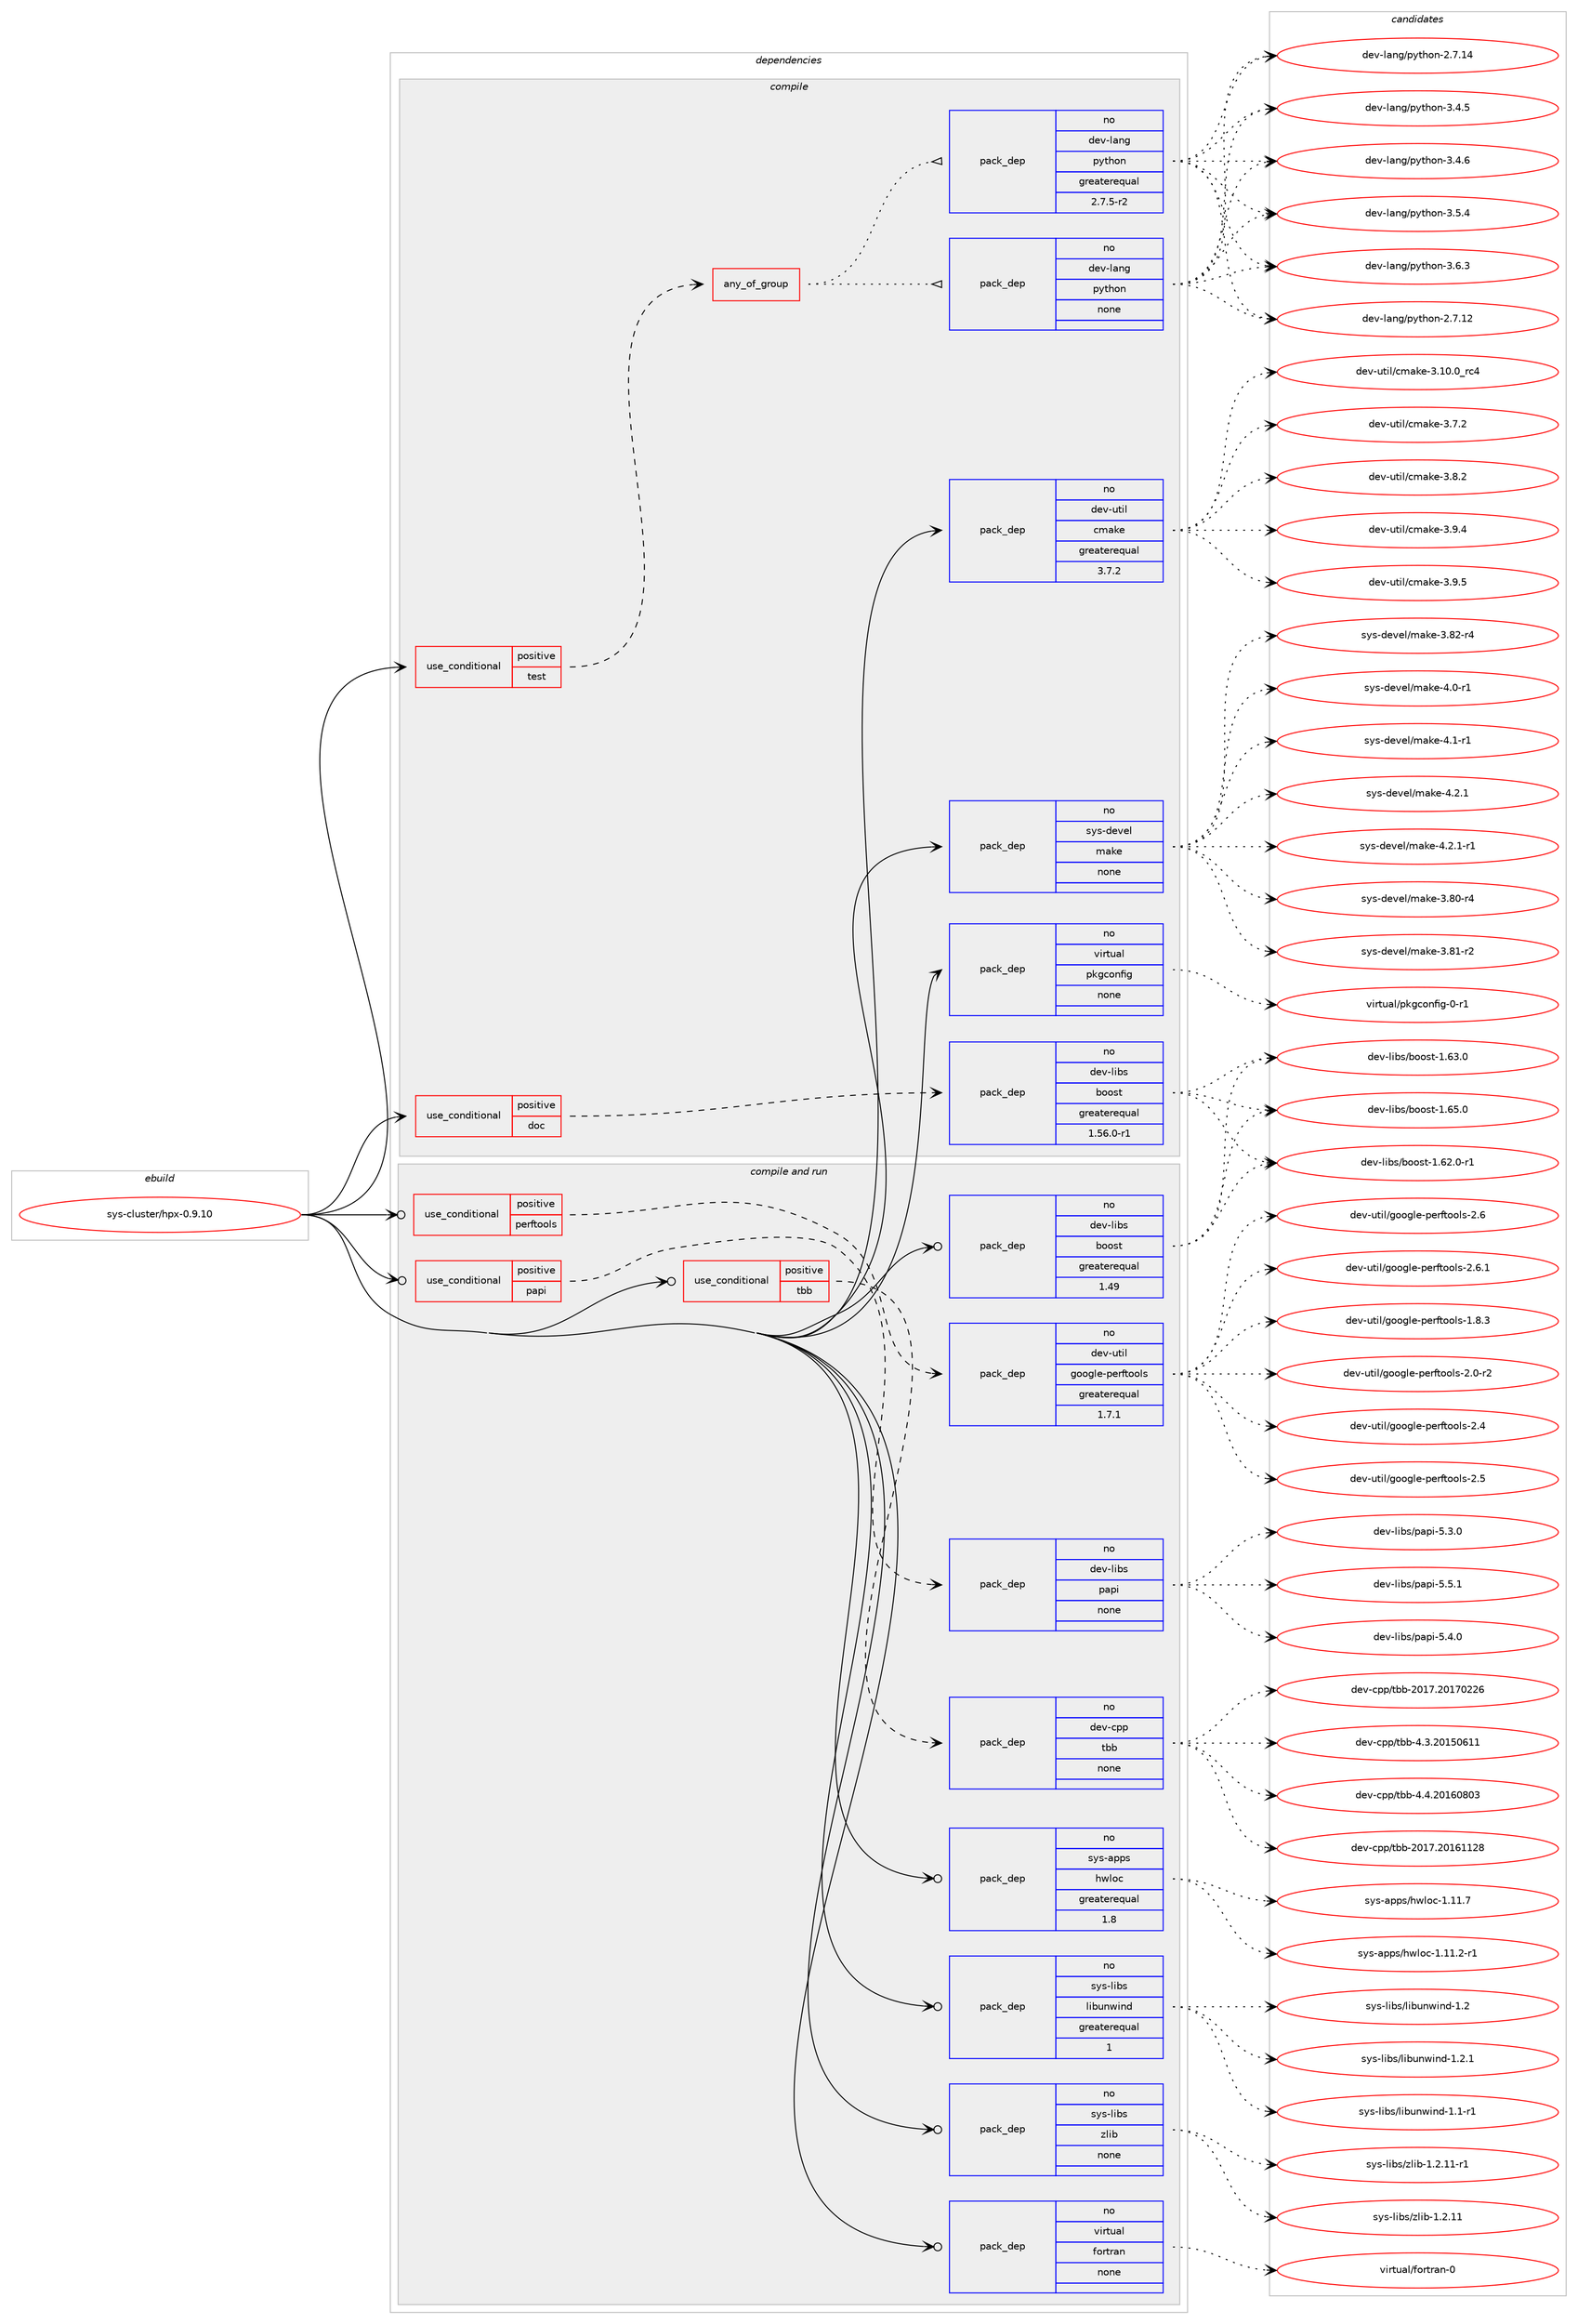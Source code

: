 digraph prolog {

# *************
# Graph options
# *************

newrank=true;
concentrate=true;
compound=true;
graph [rankdir=LR,fontname=Helvetica,fontsize=10,ranksep=1.5];#, ranksep=2.5, nodesep=0.2];
edge  [arrowhead=vee];
node  [fontname=Helvetica,fontsize=10];

# **********
# The ebuild
# **********

subgraph cluster_leftcol {
color=gray;
rank=same;
label=<<i>ebuild</i>>;
id [label="sys-cluster/hpx-0.9.10", color=red, width=4, href="../sys-cluster/hpx-0.9.10.svg"];
}

# ****************
# The dependencies
# ****************

subgraph cluster_midcol {
color=gray;
label=<<i>dependencies</i>>;
subgraph cluster_compile {
fillcolor="#eeeeee";
style=filled;
label=<<i>compile</i>>;
subgraph cond115357 {
dependency480331 [label=<<TABLE BORDER="0" CELLBORDER="1" CELLSPACING="0" CELLPADDING="4"><TR><TD ROWSPAN="3" CELLPADDING="10">use_conditional</TD></TR><TR><TD>positive</TD></TR><TR><TD>doc</TD></TR></TABLE>>, shape=none, color=red];
subgraph pack356583 {
dependency480332 [label=<<TABLE BORDER="0" CELLBORDER="1" CELLSPACING="0" CELLPADDING="4" WIDTH="220"><TR><TD ROWSPAN="6" CELLPADDING="30">pack_dep</TD></TR><TR><TD WIDTH="110">no</TD></TR><TR><TD>dev-libs</TD></TR><TR><TD>boost</TD></TR><TR><TD>greaterequal</TD></TR><TR><TD>1.56.0-r1</TD></TR></TABLE>>, shape=none, color=blue];
}
dependency480331:e -> dependency480332:w [weight=20,style="dashed",arrowhead="vee"];
}
id:e -> dependency480331:w [weight=20,style="solid",arrowhead="vee"];
subgraph cond115358 {
dependency480333 [label=<<TABLE BORDER="0" CELLBORDER="1" CELLSPACING="0" CELLPADDING="4"><TR><TD ROWSPAN="3" CELLPADDING="10">use_conditional</TD></TR><TR><TD>positive</TD></TR><TR><TD>test</TD></TR></TABLE>>, shape=none, color=red];
subgraph any8108 {
dependency480334 [label=<<TABLE BORDER="0" CELLBORDER="1" CELLSPACING="0" CELLPADDING="4"><TR><TD CELLPADDING="10">any_of_group</TD></TR></TABLE>>, shape=none, color=red];subgraph pack356584 {
dependency480335 [label=<<TABLE BORDER="0" CELLBORDER="1" CELLSPACING="0" CELLPADDING="4" WIDTH="220"><TR><TD ROWSPAN="6" CELLPADDING="30">pack_dep</TD></TR><TR><TD WIDTH="110">no</TD></TR><TR><TD>dev-lang</TD></TR><TR><TD>python</TD></TR><TR><TD>none</TD></TR><TR><TD></TD></TR></TABLE>>, shape=none, color=blue];
}
dependency480334:e -> dependency480335:w [weight=20,style="dotted",arrowhead="oinv"];
subgraph pack356585 {
dependency480336 [label=<<TABLE BORDER="0" CELLBORDER="1" CELLSPACING="0" CELLPADDING="4" WIDTH="220"><TR><TD ROWSPAN="6" CELLPADDING="30">pack_dep</TD></TR><TR><TD WIDTH="110">no</TD></TR><TR><TD>dev-lang</TD></TR><TR><TD>python</TD></TR><TR><TD>greaterequal</TD></TR><TR><TD>2.7.5-r2</TD></TR></TABLE>>, shape=none, color=blue];
}
dependency480334:e -> dependency480336:w [weight=20,style="dotted",arrowhead="oinv"];
}
dependency480333:e -> dependency480334:w [weight=20,style="dashed",arrowhead="vee"];
}
id:e -> dependency480333:w [weight=20,style="solid",arrowhead="vee"];
subgraph pack356586 {
dependency480337 [label=<<TABLE BORDER="0" CELLBORDER="1" CELLSPACING="0" CELLPADDING="4" WIDTH="220"><TR><TD ROWSPAN="6" CELLPADDING="30">pack_dep</TD></TR><TR><TD WIDTH="110">no</TD></TR><TR><TD>dev-util</TD></TR><TR><TD>cmake</TD></TR><TR><TD>greaterequal</TD></TR><TR><TD>3.7.2</TD></TR></TABLE>>, shape=none, color=blue];
}
id:e -> dependency480337:w [weight=20,style="solid",arrowhead="vee"];
subgraph pack356587 {
dependency480338 [label=<<TABLE BORDER="0" CELLBORDER="1" CELLSPACING="0" CELLPADDING="4" WIDTH="220"><TR><TD ROWSPAN="6" CELLPADDING="30">pack_dep</TD></TR><TR><TD WIDTH="110">no</TD></TR><TR><TD>sys-devel</TD></TR><TR><TD>make</TD></TR><TR><TD>none</TD></TR><TR><TD></TD></TR></TABLE>>, shape=none, color=blue];
}
id:e -> dependency480338:w [weight=20,style="solid",arrowhead="vee"];
subgraph pack356588 {
dependency480339 [label=<<TABLE BORDER="0" CELLBORDER="1" CELLSPACING="0" CELLPADDING="4" WIDTH="220"><TR><TD ROWSPAN="6" CELLPADDING="30">pack_dep</TD></TR><TR><TD WIDTH="110">no</TD></TR><TR><TD>virtual</TD></TR><TR><TD>pkgconfig</TD></TR><TR><TD>none</TD></TR><TR><TD></TD></TR></TABLE>>, shape=none, color=blue];
}
id:e -> dependency480339:w [weight=20,style="solid",arrowhead="vee"];
}
subgraph cluster_compileandrun {
fillcolor="#eeeeee";
style=filled;
label=<<i>compile and run</i>>;
subgraph cond115359 {
dependency480340 [label=<<TABLE BORDER="0" CELLBORDER="1" CELLSPACING="0" CELLPADDING="4"><TR><TD ROWSPAN="3" CELLPADDING="10">use_conditional</TD></TR><TR><TD>positive</TD></TR><TR><TD>papi</TD></TR></TABLE>>, shape=none, color=red];
subgraph pack356589 {
dependency480341 [label=<<TABLE BORDER="0" CELLBORDER="1" CELLSPACING="0" CELLPADDING="4" WIDTH="220"><TR><TD ROWSPAN="6" CELLPADDING="30">pack_dep</TD></TR><TR><TD WIDTH="110">no</TD></TR><TR><TD>dev-libs</TD></TR><TR><TD>papi</TD></TR><TR><TD>none</TD></TR><TR><TD></TD></TR></TABLE>>, shape=none, color=blue];
}
dependency480340:e -> dependency480341:w [weight=20,style="dashed",arrowhead="vee"];
}
id:e -> dependency480340:w [weight=20,style="solid",arrowhead="odotvee"];
subgraph cond115360 {
dependency480342 [label=<<TABLE BORDER="0" CELLBORDER="1" CELLSPACING="0" CELLPADDING="4"><TR><TD ROWSPAN="3" CELLPADDING="10">use_conditional</TD></TR><TR><TD>positive</TD></TR><TR><TD>perftools</TD></TR></TABLE>>, shape=none, color=red];
subgraph pack356590 {
dependency480343 [label=<<TABLE BORDER="0" CELLBORDER="1" CELLSPACING="0" CELLPADDING="4" WIDTH="220"><TR><TD ROWSPAN="6" CELLPADDING="30">pack_dep</TD></TR><TR><TD WIDTH="110">no</TD></TR><TR><TD>dev-util</TD></TR><TR><TD>google-perftools</TD></TR><TR><TD>greaterequal</TD></TR><TR><TD>1.7.1</TD></TR></TABLE>>, shape=none, color=blue];
}
dependency480342:e -> dependency480343:w [weight=20,style="dashed",arrowhead="vee"];
}
id:e -> dependency480342:w [weight=20,style="solid",arrowhead="odotvee"];
subgraph cond115361 {
dependency480344 [label=<<TABLE BORDER="0" CELLBORDER="1" CELLSPACING="0" CELLPADDING="4"><TR><TD ROWSPAN="3" CELLPADDING="10">use_conditional</TD></TR><TR><TD>positive</TD></TR><TR><TD>tbb</TD></TR></TABLE>>, shape=none, color=red];
subgraph pack356591 {
dependency480345 [label=<<TABLE BORDER="0" CELLBORDER="1" CELLSPACING="0" CELLPADDING="4" WIDTH="220"><TR><TD ROWSPAN="6" CELLPADDING="30">pack_dep</TD></TR><TR><TD WIDTH="110">no</TD></TR><TR><TD>dev-cpp</TD></TR><TR><TD>tbb</TD></TR><TR><TD>none</TD></TR><TR><TD></TD></TR></TABLE>>, shape=none, color=blue];
}
dependency480344:e -> dependency480345:w [weight=20,style="dashed",arrowhead="vee"];
}
id:e -> dependency480344:w [weight=20,style="solid",arrowhead="odotvee"];
subgraph pack356592 {
dependency480346 [label=<<TABLE BORDER="0" CELLBORDER="1" CELLSPACING="0" CELLPADDING="4" WIDTH="220"><TR><TD ROWSPAN="6" CELLPADDING="30">pack_dep</TD></TR><TR><TD WIDTH="110">no</TD></TR><TR><TD>dev-libs</TD></TR><TR><TD>boost</TD></TR><TR><TD>greaterequal</TD></TR><TR><TD>1.49</TD></TR></TABLE>>, shape=none, color=blue];
}
id:e -> dependency480346:w [weight=20,style="solid",arrowhead="odotvee"];
subgraph pack356593 {
dependency480347 [label=<<TABLE BORDER="0" CELLBORDER="1" CELLSPACING="0" CELLPADDING="4" WIDTH="220"><TR><TD ROWSPAN="6" CELLPADDING="30">pack_dep</TD></TR><TR><TD WIDTH="110">no</TD></TR><TR><TD>sys-apps</TD></TR><TR><TD>hwloc</TD></TR><TR><TD>greaterequal</TD></TR><TR><TD>1.8</TD></TR></TABLE>>, shape=none, color=blue];
}
id:e -> dependency480347:w [weight=20,style="solid",arrowhead="odotvee"];
subgraph pack356594 {
dependency480348 [label=<<TABLE BORDER="0" CELLBORDER="1" CELLSPACING="0" CELLPADDING="4" WIDTH="220"><TR><TD ROWSPAN="6" CELLPADDING="30">pack_dep</TD></TR><TR><TD WIDTH="110">no</TD></TR><TR><TD>sys-libs</TD></TR><TR><TD>libunwind</TD></TR><TR><TD>greaterequal</TD></TR><TR><TD>1</TD></TR></TABLE>>, shape=none, color=blue];
}
id:e -> dependency480348:w [weight=20,style="solid",arrowhead="odotvee"];
subgraph pack356595 {
dependency480349 [label=<<TABLE BORDER="0" CELLBORDER="1" CELLSPACING="0" CELLPADDING="4" WIDTH="220"><TR><TD ROWSPAN="6" CELLPADDING="30">pack_dep</TD></TR><TR><TD WIDTH="110">no</TD></TR><TR><TD>sys-libs</TD></TR><TR><TD>zlib</TD></TR><TR><TD>none</TD></TR><TR><TD></TD></TR></TABLE>>, shape=none, color=blue];
}
id:e -> dependency480349:w [weight=20,style="solid",arrowhead="odotvee"];
subgraph pack356596 {
dependency480350 [label=<<TABLE BORDER="0" CELLBORDER="1" CELLSPACING="0" CELLPADDING="4" WIDTH="220"><TR><TD ROWSPAN="6" CELLPADDING="30">pack_dep</TD></TR><TR><TD WIDTH="110">no</TD></TR><TR><TD>virtual</TD></TR><TR><TD>fortran</TD></TR><TR><TD>none</TD></TR><TR><TD></TD></TR></TABLE>>, shape=none, color=blue];
}
id:e -> dependency480350:w [weight=20,style="solid",arrowhead="odotvee"];
}
subgraph cluster_run {
fillcolor="#eeeeee";
style=filled;
label=<<i>run</i>>;
}
}

# **************
# The candidates
# **************

subgraph cluster_choices {
rank=same;
color=gray;
label=<<i>candidates</i>>;

subgraph choice356583 {
color=black;
nodesep=1;
choice10010111845108105981154798111111115116454946545046484511449 [label="dev-libs/boost-1.62.0-r1", color=red, width=4,href="../dev-libs/boost-1.62.0-r1.svg"];
choice1001011184510810598115479811111111511645494654514648 [label="dev-libs/boost-1.63.0", color=red, width=4,href="../dev-libs/boost-1.63.0.svg"];
choice1001011184510810598115479811111111511645494654534648 [label="dev-libs/boost-1.65.0", color=red, width=4,href="../dev-libs/boost-1.65.0.svg"];
dependency480332:e -> choice10010111845108105981154798111111115116454946545046484511449:w [style=dotted,weight="100"];
dependency480332:e -> choice1001011184510810598115479811111111511645494654514648:w [style=dotted,weight="100"];
dependency480332:e -> choice1001011184510810598115479811111111511645494654534648:w [style=dotted,weight="100"];
}
subgraph choice356584 {
color=black;
nodesep=1;
choice10010111845108971101034711212111610411111045504655464950 [label="dev-lang/python-2.7.12", color=red, width=4,href="../dev-lang/python-2.7.12.svg"];
choice10010111845108971101034711212111610411111045504655464952 [label="dev-lang/python-2.7.14", color=red, width=4,href="../dev-lang/python-2.7.14.svg"];
choice100101118451089711010347112121116104111110455146524653 [label="dev-lang/python-3.4.5", color=red, width=4,href="../dev-lang/python-3.4.5.svg"];
choice100101118451089711010347112121116104111110455146524654 [label="dev-lang/python-3.4.6", color=red, width=4,href="../dev-lang/python-3.4.6.svg"];
choice100101118451089711010347112121116104111110455146534652 [label="dev-lang/python-3.5.4", color=red, width=4,href="../dev-lang/python-3.5.4.svg"];
choice100101118451089711010347112121116104111110455146544651 [label="dev-lang/python-3.6.3", color=red, width=4,href="../dev-lang/python-3.6.3.svg"];
dependency480335:e -> choice10010111845108971101034711212111610411111045504655464950:w [style=dotted,weight="100"];
dependency480335:e -> choice10010111845108971101034711212111610411111045504655464952:w [style=dotted,weight="100"];
dependency480335:e -> choice100101118451089711010347112121116104111110455146524653:w [style=dotted,weight="100"];
dependency480335:e -> choice100101118451089711010347112121116104111110455146524654:w [style=dotted,weight="100"];
dependency480335:e -> choice100101118451089711010347112121116104111110455146534652:w [style=dotted,weight="100"];
dependency480335:e -> choice100101118451089711010347112121116104111110455146544651:w [style=dotted,weight="100"];
}
subgraph choice356585 {
color=black;
nodesep=1;
choice10010111845108971101034711212111610411111045504655464950 [label="dev-lang/python-2.7.12", color=red, width=4,href="../dev-lang/python-2.7.12.svg"];
choice10010111845108971101034711212111610411111045504655464952 [label="dev-lang/python-2.7.14", color=red, width=4,href="../dev-lang/python-2.7.14.svg"];
choice100101118451089711010347112121116104111110455146524653 [label="dev-lang/python-3.4.5", color=red, width=4,href="../dev-lang/python-3.4.5.svg"];
choice100101118451089711010347112121116104111110455146524654 [label="dev-lang/python-3.4.6", color=red, width=4,href="../dev-lang/python-3.4.6.svg"];
choice100101118451089711010347112121116104111110455146534652 [label="dev-lang/python-3.5.4", color=red, width=4,href="../dev-lang/python-3.5.4.svg"];
choice100101118451089711010347112121116104111110455146544651 [label="dev-lang/python-3.6.3", color=red, width=4,href="../dev-lang/python-3.6.3.svg"];
dependency480336:e -> choice10010111845108971101034711212111610411111045504655464950:w [style=dotted,weight="100"];
dependency480336:e -> choice10010111845108971101034711212111610411111045504655464952:w [style=dotted,weight="100"];
dependency480336:e -> choice100101118451089711010347112121116104111110455146524653:w [style=dotted,weight="100"];
dependency480336:e -> choice100101118451089711010347112121116104111110455146524654:w [style=dotted,weight="100"];
dependency480336:e -> choice100101118451089711010347112121116104111110455146534652:w [style=dotted,weight="100"];
dependency480336:e -> choice100101118451089711010347112121116104111110455146544651:w [style=dotted,weight="100"];
}
subgraph choice356586 {
color=black;
nodesep=1;
choice1001011184511711610510847991099710710145514649484648951149952 [label="dev-util/cmake-3.10.0_rc4", color=red, width=4,href="../dev-util/cmake-3.10.0_rc4.svg"];
choice10010111845117116105108479910997107101455146554650 [label="dev-util/cmake-3.7.2", color=red, width=4,href="../dev-util/cmake-3.7.2.svg"];
choice10010111845117116105108479910997107101455146564650 [label="dev-util/cmake-3.8.2", color=red, width=4,href="../dev-util/cmake-3.8.2.svg"];
choice10010111845117116105108479910997107101455146574652 [label="dev-util/cmake-3.9.4", color=red, width=4,href="../dev-util/cmake-3.9.4.svg"];
choice10010111845117116105108479910997107101455146574653 [label="dev-util/cmake-3.9.5", color=red, width=4,href="../dev-util/cmake-3.9.5.svg"];
dependency480337:e -> choice1001011184511711610510847991099710710145514649484648951149952:w [style=dotted,weight="100"];
dependency480337:e -> choice10010111845117116105108479910997107101455146554650:w [style=dotted,weight="100"];
dependency480337:e -> choice10010111845117116105108479910997107101455146564650:w [style=dotted,weight="100"];
dependency480337:e -> choice10010111845117116105108479910997107101455146574652:w [style=dotted,weight="100"];
dependency480337:e -> choice10010111845117116105108479910997107101455146574653:w [style=dotted,weight="100"];
}
subgraph choice356587 {
color=black;
nodesep=1;
choice11512111545100101118101108471099710710145514656484511452 [label="sys-devel/make-3.80-r4", color=red, width=4,href="../sys-devel/make-3.80-r4.svg"];
choice11512111545100101118101108471099710710145514656494511450 [label="sys-devel/make-3.81-r2", color=red, width=4,href="../sys-devel/make-3.81-r2.svg"];
choice11512111545100101118101108471099710710145514656504511452 [label="sys-devel/make-3.82-r4", color=red, width=4,href="../sys-devel/make-3.82-r4.svg"];
choice115121115451001011181011084710997107101455246484511449 [label="sys-devel/make-4.0-r1", color=red, width=4,href="../sys-devel/make-4.0-r1.svg"];
choice115121115451001011181011084710997107101455246494511449 [label="sys-devel/make-4.1-r1", color=red, width=4,href="../sys-devel/make-4.1-r1.svg"];
choice115121115451001011181011084710997107101455246504649 [label="sys-devel/make-4.2.1", color=red, width=4,href="../sys-devel/make-4.2.1.svg"];
choice1151211154510010111810110847109971071014552465046494511449 [label="sys-devel/make-4.2.1-r1", color=red, width=4,href="../sys-devel/make-4.2.1-r1.svg"];
dependency480338:e -> choice11512111545100101118101108471099710710145514656484511452:w [style=dotted,weight="100"];
dependency480338:e -> choice11512111545100101118101108471099710710145514656494511450:w [style=dotted,weight="100"];
dependency480338:e -> choice11512111545100101118101108471099710710145514656504511452:w [style=dotted,weight="100"];
dependency480338:e -> choice115121115451001011181011084710997107101455246484511449:w [style=dotted,weight="100"];
dependency480338:e -> choice115121115451001011181011084710997107101455246494511449:w [style=dotted,weight="100"];
dependency480338:e -> choice115121115451001011181011084710997107101455246504649:w [style=dotted,weight="100"];
dependency480338:e -> choice1151211154510010111810110847109971071014552465046494511449:w [style=dotted,weight="100"];
}
subgraph choice356588 {
color=black;
nodesep=1;
choice11810511411611797108471121071039911111010210510345484511449 [label="virtual/pkgconfig-0-r1", color=red, width=4,href="../virtual/pkgconfig-0-r1.svg"];
dependency480339:e -> choice11810511411611797108471121071039911111010210510345484511449:w [style=dotted,weight="100"];
}
subgraph choice356589 {
color=black;
nodesep=1;
choice10010111845108105981154711297112105455346514648 [label="dev-libs/papi-5.3.0", color=red, width=4,href="../dev-libs/papi-5.3.0.svg"];
choice10010111845108105981154711297112105455346524648 [label="dev-libs/papi-5.4.0", color=red, width=4,href="../dev-libs/papi-5.4.0.svg"];
choice10010111845108105981154711297112105455346534649 [label="dev-libs/papi-5.5.1", color=red, width=4,href="../dev-libs/papi-5.5.1.svg"];
dependency480341:e -> choice10010111845108105981154711297112105455346514648:w [style=dotted,weight="100"];
dependency480341:e -> choice10010111845108105981154711297112105455346524648:w [style=dotted,weight="100"];
dependency480341:e -> choice10010111845108105981154711297112105455346534649:w [style=dotted,weight="100"];
}
subgraph choice356590 {
color=black;
nodesep=1;
choice100101118451171161051084710311111110310810145112101114102116111111108115454946564651 [label="dev-util/google-perftools-1.8.3", color=red, width=4,href="../dev-util/google-perftools-1.8.3.svg"];
choice100101118451171161051084710311111110310810145112101114102116111111108115455046484511450 [label="dev-util/google-perftools-2.0-r2", color=red, width=4,href="../dev-util/google-perftools-2.0-r2.svg"];
choice10010111845117116105108471031111111031081014511210111410211611111110811545504652 [label="dev-util/google-perftools-2.4", color=red, width=4,href="../dev-util/google-perftools-2.4.svg"];
choice10010111845117116105108471031111111031081014511210111410211611111110811545504653 [label="dev-util/google-perftools-2.5", color=red, width=4,href="../dev-util/google-perftools-2.5.svg"];
choice10010111845117116105108471031111111031081014511210111410211611111110811545504654 [label="dev-util/google-perftools-2.6", color=red, width=4,href="../dev-util/google-perftools-2.6.svg"];
choice100101118451171161051084710311111110310810145112101114102116111111108115455046544649 [label="dev-util/google-perftools-2.6.1", color=red, width=4,href="../dev-util/google-perftools-2.6.1.svg"];
dependency480343:e -> choice100101118451171161051084710311111110310810145112101114102116111111108115454946564651:w [style=dotted,weight="100"];
dependency480343:e -> choice100101118451171161051084710311111110310810145112101114102116111111108115455046484511450:w [style=dotted,weight="100"];
dependency480343:e -> choice10010111845117116105108471031111111031081014511210111410211611111110811545504652:w [style=dotted,weight="100"];
dependency480343:e -> choice10010111845117116105108471031111111031081014511210111410211611111110811545504653:w [style=dotted,weight="100"];
dependency480343:e -> choice10010111845117116105108471031111111031081014511210111410211611111110811545504654:w [style=dotted,weight="100"];
dependency480343:e -> choice100101118451171161051084710311111110310810145112101114102116111111108115455046544649:w [style=dotted,weight="100"];
}
subgraph choice356591 {
color=black;
nodesep=1;
choice10010111845991121124711698984550484955465048495449495056 [label="dev-cpp/tbb-2017.20161128", color=red, width=4,href="../dev-cpp/tbb-2017.20161128.svg"];
choice10010111845991121124711698984550484955465048495548505054 [label="dev-cpp/tbb-2017.20170226", color=red, width=4,href="../dev-cpp/tbb-2017.20170226.svg"];
choice100101118459911211247116989845524651465048495348544949 [label="dev-cpp/tbb-4.3.20150611", color=red, width=4,href="../dev-cpp/tbb-4.3.20150611.svg"];
choice100101118459911211247116989845524652465048495448564851 [label="dev-cpp/tbb-4.4.20160803", color=red, width=4,href="../dev-cpp/tbb-4.4.20160803.svg"];
dependency480345:e -> choice10010111845991121124711698984550484955465048495449495056:w [style=dotted,weight="100"];
dependency480345:e -> choice10010111845991121124711698984550484955465048495548505054:w [style=dotted,weight="100"];
dependency480345:e -> choice100101118459911211247116989845524651465048495348544949:w [style=dotted,weight="100"];
dependency480345:e -> choice100101118459911211247116989845524652465048495448564851:w [style=dotted,weight="100"];
}
subgraph choice356592 {
color=black;
nodesep=1;
choice10010111845108105981154798111111115116454946545046484511449 [label="dev-libs/boost-1.62.0-r1", color=red, width=4,href="../dev-libs/boost-1.62.0-r1.svg"];
choice1001011184510810598115479811111111511645494654514648 [label="dev-libs/boost-1.63.0", color=red, width=4,href="../dev-libs/boost-1.63.0.svg"];
choice1001011184510810598115479811111111511645494654534648 [label="dev-libs/boost-1.65.0", color=red, width=4,href="../dev-libs/boost-1.65.0.svg"];
dependency480346:e -> choice10010111845108105981154798111111115116454946545046484511449:w [style=dotted,weight="100"];
dependency480346:e -> choice1001011184510810598115479811111111511645494654514648:w [style=dotted,weight="100"];
dependency480346:e -> choice1001011184510810598115479811111111511645494654534648:w [style=dotted,weight="100"];
}
subgraph choice356593 {
color=black;
nodesep=1;
choice11512111545971121121154710411910811199454946494946504511449 [label="sys-apps/hwloc-1.11.2-r1", color=red, width=4,href="../sys-apps/hwloc-1.11.2-r1.svg"];
choice1151211154597112112115471041191081119945494649494655 [label="sys-apps/hwloc-1.11.7", color=red, width=4,href="../sys-apps/hwloc-1.11.7.svg"];
dependency480347:e -> choice11512111545971121121154710411910811199454946494946504511449:w [style=dotted,weight="100"];
dependency480347:e -> choice1151211154597112112115471041191081119945494649494655:w [style=dotted,weight="100"];
}
subgraph choice356594 {
color=black;
nodesep=1;
choice11512111545108105981154710810598117110119105110100454946494511449 [label="sys-libs/libunwind-1.1-r1", color=red, width=4,href="../sys-libs/libunwind-1.1-r1.svg"];
choice1151211154510810598115471081059811711011910511010045494650 [label="sys-libs/libunwind-1.2", color=red, width=4,href="../sys-libs/libunwind-1.2.svg"];
choice11512111545108105981154710810598117110119105110100454946504649 [label="sys-libs/libunwind-1.2.1", color=red, width=4,href="../sys-libs/libunwind-1.2.1.svg"];
dependency480348:e -> choice11512111545108105981154710810598117110119105110100454946494511449:w [style=dotted,weight="100"];
dependency480348:e -> choice1151211154510810598115471081059811711011910511010045494650:w [style=dotted,weight="100"];
dependency480348:e -> choice11512111545108105981154710810598117110119105110100454946504649:w [style=dotted,weight="100"];
}
subgraph choice356595 {
color=black;
nodesep=1;
choice1151211154510810598115471221081059845494650464949 [label="sys-libs/zlib-1.2.11", color=red, width=4,href="../sys-libs/zlib-1.2.11.svg"];
choice11512111545108105981154712210810598454946504649494511449 [label="sys-libs/zlib-1.2.11-r1", color=red, width=4,href="../sys-libs/zlib-1.2.11-r1.svg"];
dependency480349:e -> choice1151211154510810598115471221081059845494650464949:w [style=dotted,weight="100"];
dependency480349:e -> choice11512111545108105981154712210810598454946504649494511449:w [style=dotted,weight="100"];
}
subgraph choice356596 {
color=black;
nodesep=1;
choice1181051141161179710847102111114116114971104548 [label="virtual/fortran-0", color=red, width=4,href="../virtual/fortran-0.svg"];
dependency480350:e -> choice1181051141161179710847102111114116114971104548:w [style=dotted,weight="100"];
}
}

}
